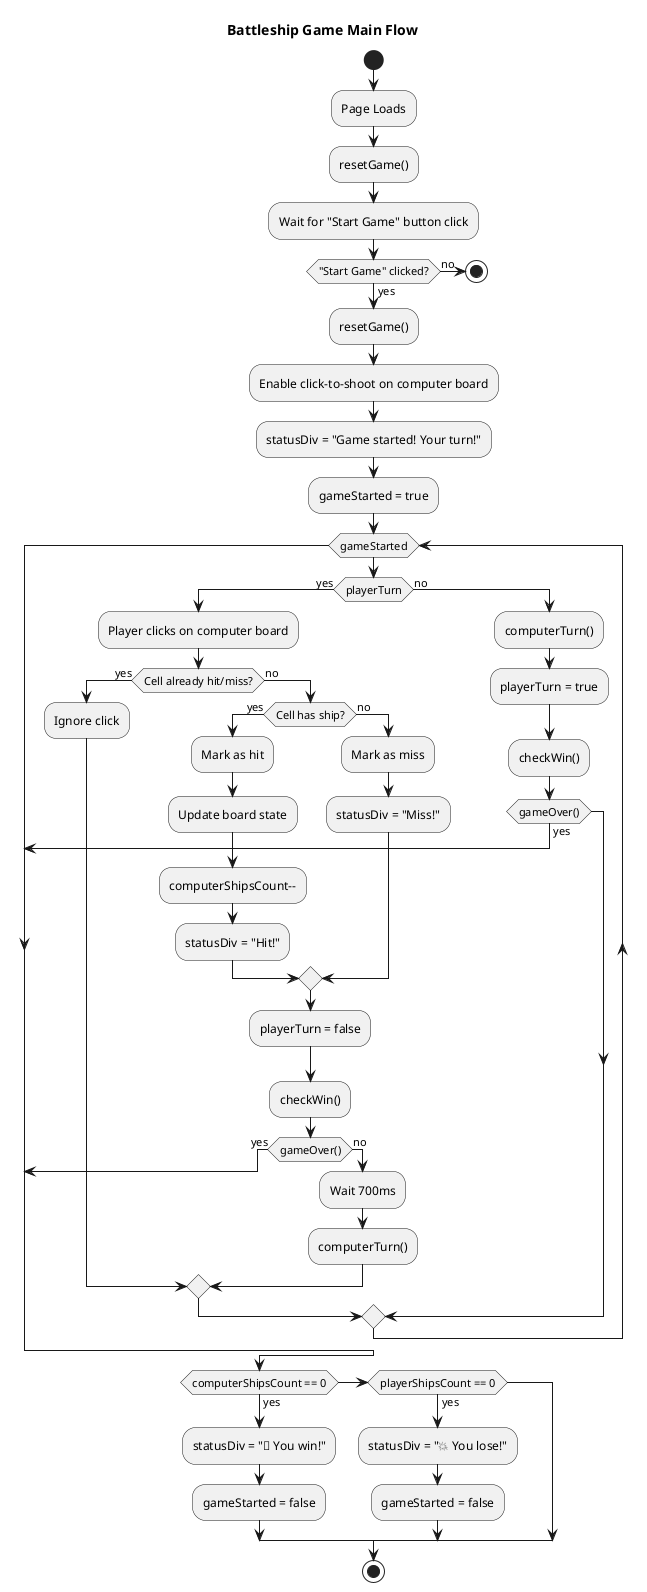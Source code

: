 @startuml
title Battleship Game Main Flow

start

:Page Loads;
:resetGame();

:Wait for "Start Game" button click;
if ("Start Game" clicked?) then (yes)
  :resetGame();
  :Enable click-to-shoot on computer board;
  :statusDiv = "Game started! Your turn!";
  :gameStarted = true;
else (no)
  stop
endif

while (gameStarted)
  if (playerTurn) then (yes)
    :Player clicks on computer board;
    if (Cell already hit/miss?) then (yes)
      :Ignore click;
    else (no)
      if (Cell has ship?) then (yes)
        :Mark as hit;
        :Update board state;
        :computerShipsCount--;
        :statusDiv = "Hit!";
      else (no)
        :Mark as miss;
        :statusDiv = "Miss!";
      endif
      :playerTurn = false;
      :checkWin();
      if (gameOver()) then (yes)
        break
      else (no)
        :Wait 700ms;
        :computerTurn();
      endif
    endif
  else (no)
    :computerTurn();
    :playerTurn = true;
    :checkWin();
    if (gameOver()) then (yes)
      break
    endif
  endif
endwhile

if (computerShipsCount == 0) then (yes)
  :statusDiv = "🎉 You win!";
  :gameStarted = false;
else if (playerShipsCount == 0) then (yes)
  :statusDiv = "💥 You lose!";
  :gameStarted = false;
endif

stop
@enduml
